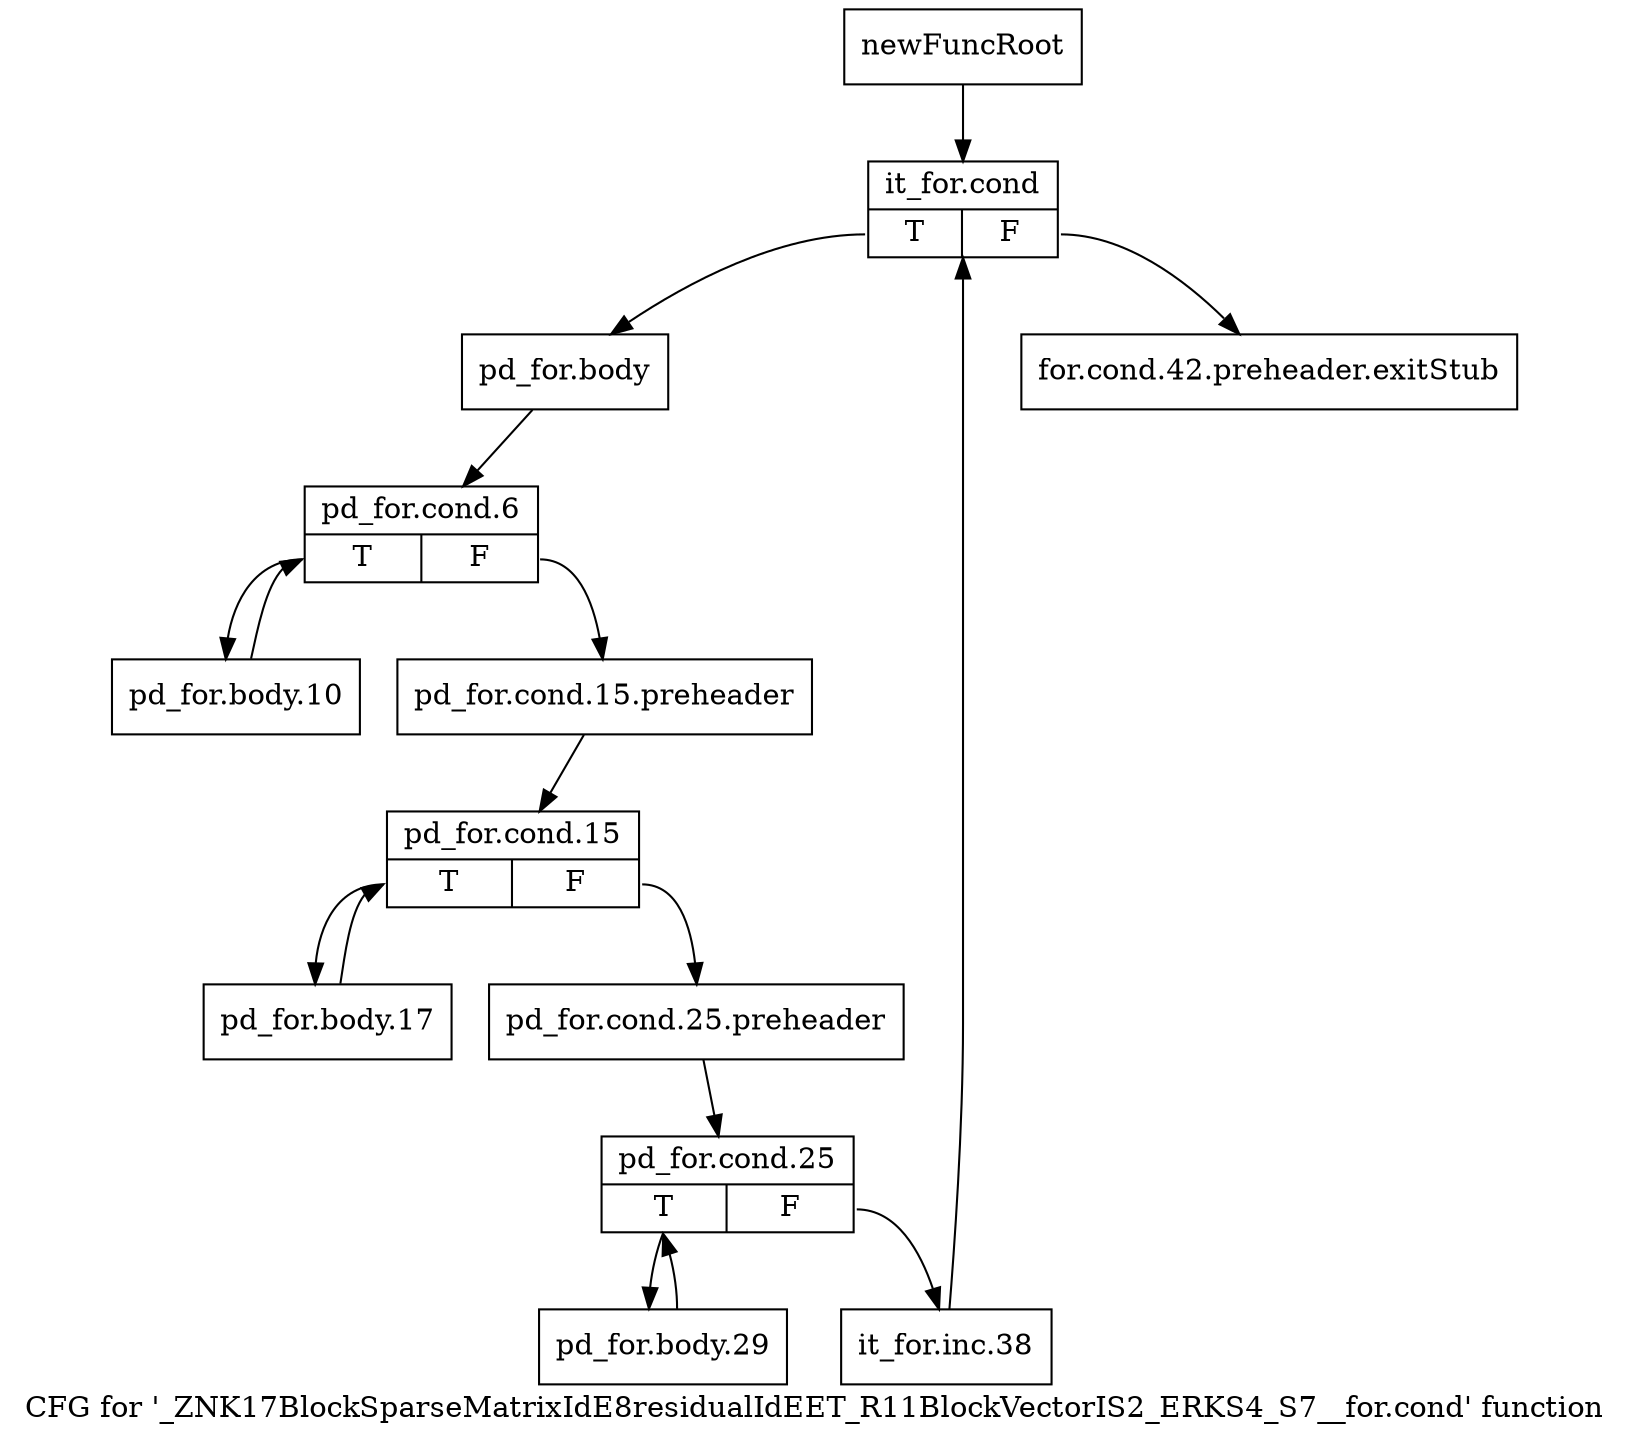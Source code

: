 digraph "CFG for '_ZNK17BlockSparseMatrixIdE8residualIdEET_R11BlockVectorIS2_ERKS4_S7__for.cond' function" {
	label="CFG for '_ZNK17BlockSparseMatrixIdE8residualIdEET_R11BlockVectorIS2_ERKS4_S7__for.cond' function";

	Node0x9285a90 [shape=record,label="{newFuncRoot}"];
	Node0x9285a90 -> Node0x9285b30;
	Node0x9285ae0 [shape=record,label="{for.cond.42.preheader.exitStub}"];
	Node0x9285b30 [shape=record,label="{it_for.cond|{<s0>T|<s1>F}}"];
	Node0x9285b30:s0 -> Node0x9285b80;
	Node0x9285b30:s1 -> Node0x9285ae0;
	Node0x9285b80 [shape=record,label="{pd_for.body}"];
	Node0x9285b80 -> Node0x9285bd0;
	Node0x9285bd0 [shape=record,label="{pd_for.cond.6|{<s0>T|<s1>F}}"];
	Node0x9285bd0:s0 -> Node0x9285e50;
	Node0x9285bd0:s1 -> Node0x9285c20;
	Node0x9285c20 [shape=record,label="{pd_for.cond.15.preheader}"];
	Node0x9285c20 -> Node0x9285c70;
	Node0x9285c70 [shape=record,label="{pd_for.cond.15|{<s0>T|<s1>F}}"];
	Node0x9285c70:s0 -> Node0x9285e00;
	Node0x9285c70:s1 -> Node0x9285cc0;
	Node0x9285cc0 [shape=record,label="{pd_for.cond.25.preheader}"];
	Node0x9285cc0 -> Node0x9285d10;
	Node0x9285d10 [shape=record,label="{pd_for.cond.25|{<s0>T|<s1>F}}"];
	Node0x9285d10:s0 -> Node0x9285db0;
	Node0x9285d10:s1 -> Node0x9285d60;
	Node0x9285d60 [shape=record,label="{it_for.inc.38}"];
	Node0x9285d60 -> Node0x9285b30;
	Node0x9285db0 [shape=record,label="{pd_for.body.29}"];
	Node0x9285db0 -> Node0x9285d10;
	Node0x9285e00 [shape=record,label="{pd_for.body.17}"];
	Node0x9285e00 -> Node0x9285c70;
	Node0x9285e50 [shape=record,label="{pd_for.body.10}"];
	Node0x9285e50 -> Node0x9285bd0;
}
